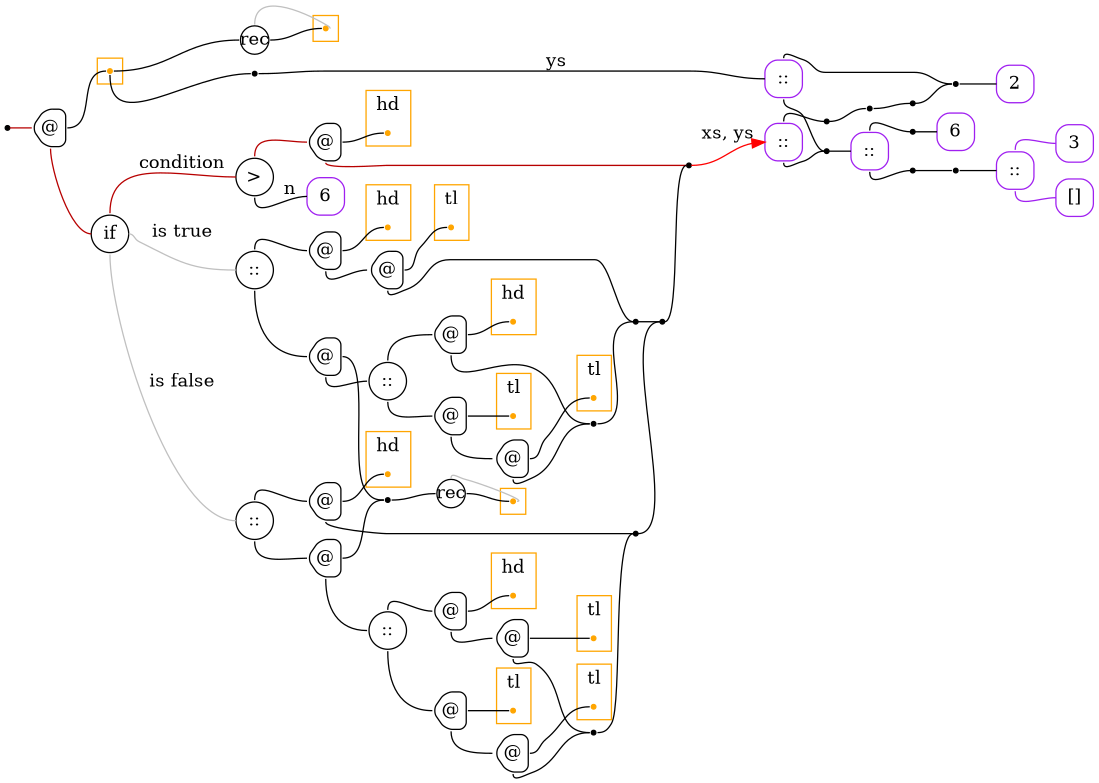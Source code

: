digraph G {
  rankdir=LR;
  edge[arrowhead=none,arrowtail=none];
  node[fixedsize=true,shape=circle]
  size="9.201041666666667,5.219270833333334";
  labeldistance=0;
  nodesep=.175;
  ranksep=.175;

 nd1[shape=point];
 nd362[label="rec",tooltip="nd362-RecurGraph",style=rounded,width=.3,height=.3,color="#000000"];
   subgraph cluster_nd366 {
     graph[style=fill,color="orange"];
     ndcluster_nd366[tooltip="nd366",orientation=90,shape=point,color="orange"];
   };
   nd15[label="2",tooltip="nd15-ConstGraph",style=rounded,orientation=90,shape=square,width=.4,height=.4,color="purple"];
   nd21[label="6",tooltip="nd21-ConstGraph",style=rounded,orientation=90,shape=square,width=.4,height=.4,color="purple"];
   nd27[label="3",tooltip="nd27-ConstGraph",style=rounded,orientation=90,shape=square,width=.4,height=.4,color="purple"];
   nd32[label="[]",tooltip="nd32-ConstEmptyGraph",style=rounded,orientation=90,shape=square,width=.4,height=.4,color="purple"];
   nd540[label="::",tooltip="nd540-ConstListGraph",style=rounded,orientation=90,shape=square,width=.4,height=.4,color="purple"];
   nd546[label="::",tooltip="nd546-ConstListGraph",style=rounded,orientation=90,shape=square,width=.4,height=.4,color="purple"];
   nd552[label="::",tooltip="nd552-ConstListGraph",style=rounded,orientation=90,shape=square,width=.4,height=.4,color="purple"];
 nd556[label="rec",tooltip="nd556-RecurGraph",style=rounded,width=.3,height=.3,color="#000000"];
   subgraph cluster_nd560 {
     graph[style=fill,color="orange"];
     ndcluster_nd560[tooltip="nd560",orientation=90,shape=point,color="orange"];
   };
 nd53[label="@",tooltip="nd53-AppGraph",style=rounded,orientation=90,shape=house,width=.4,height=.4,color="#000000"];
 subgraph cluster_nd55 {
   graph[style=fill,color="orange"];
   ndcluster_nd55[tooltip="nd55",orientation=90,shape=point,color="orange"];
 };
 nd88[label=" ",tooltip="nd88-ContractGraph",style=rounded,orientation=90,shape=point];
   nd701[label="::",tooltip="nd701-ConstListGraph",style=rounded,orientation=90,shape=square,width=.4,height=.4,color="purple"];
 nd704[label=" ",tooltip="nd704-ContractGraph",style=rounded,orientation=90,shape=point];
 nd705[label=" ",tooltip="nd705-ContractGraph",style=rounded,orientation=90,shape=point];
 nd148[label="if",tooltip="nd148-IfGraph",style=rounded,width=.4,height=.4,color="#000000"];
 nd149[label=">",tooltip="nd149-BinOpGraph",style=rounded,width=.4,height=.4,color="#000000"];
 nd150[label="@",tooltip="nd150-AppGraph",style=rounded,orientation=90,shape=house,width=.4,height=.4,color="#000000"];
 subgraph cluster_nd152 {
   graph[style=fill,color="orange",label="hd"];
   ndcluster_nd152[tooltip="nd152",orientation=90,shape=point,color="orange"];
 };
 nd192[label="::",tooltip="nd192-BinOpGraph",style=rounded,width=.4,height=.4,color="#000000"];
 nd193[label="@",tooltip="nd193-AppGraph",style=rounded,orientation=90,shape=house,width=.4,height=.4,color="#000000"];
 subgraph cluster_nd195 {
   graph[style=fill,color="orange",label="hd"];
   ndcluster_nd195[tooltip="nd195",orientation=90,shape=point,color="orange"];
 };
 nd204[label="@",tooltip="nd204-AppGraph",style=rounded,orientation=90,shape=house,width=.4,height=.4,color="#000000"];
 subgraph cluster_nd206 {
   graph[style=fill,color="orange",label="tl"];
   ndcluster_nd206[tooltip="nd206",orientation=90,shape=point,color="orange"];
 };
 nd219[label="@",tooltip="nd219-AppGraph",style=rounded,orientation=90,shape=house,width=.4,height=.4,color="#000000"];
 nd223[label="::",tooltip="nd223-BinOpGraph",style=rounded,width=.4,height=.4,color="#000000"];
 nd224[label="@",tooltip="nd224-AppGraph",style=rounded,orientation=90,shape=house,width=.4,height=.4,color="#000000"];
 subgraph cluster_nd226 {
   graph[style=fill,color="orange",label="hd"];
   ndcluster_nd226[tooltip="nd226",orientation=90,shape=point,color="orange"];
 };
 nd238[label="@",tooltip="nd238-AppGraph",style=rounded,orientation=90,shape=house,width=.4,height=.4,color="#000000"];
 subgraph cluster_nd240 {
   graph[style=fill,color="orange",label="tl"];
   ndcluster_nd240[tooltip="nd240",orientation=90,shape=point,color="orange"];
 };
 nd249[label="@",tooltip="nd249-AppGraph",style=rounded,orientation=90,shape=house,width=.4,height=.4,color="#000000"];
 subgraph cluster_nd251 {
   graph[style=fill,color="orange",label="tl"];
   ndcluster_nd251[tooltip="nd251",orientation=90,shape=point,color="orange"];
 };
 nd264[label=" ",tooltip="nd264-ContractGraph",style=rounded,orientation=90,shape=point];
 nd267[label=" ",tooltip="nd267-ContractGraph",style=rounded,orientation=90,shape=point];
 nd269[label="::",tooltip="nd269-BinOpGraph",style=rounded,width=.4,height=.4,color="#000000"];
 nd270[label="@",tooltip="nd270-AppGraph",style=rounded,orientation=90,shape=house,width=.4,height=.4,color="#000000"];
 subgraph cluster_nd272 {
   graph[style=fill,color="orange",label="hd"];
   ndcluster_nd272[tooltip="nd272",orientation=90,shape=point,color="orange"];
 };
 nd284[label="@",tooltip="nd284-AppGraph",style=rounded,orientation=90,shape=house,width=.4,height=.4,color="#000000"];
 nd288[label="::",tooltip="nd288-BinOpGraph",style=rounded,width=.4,height=.4,color="#000000"];
 nd289[label="@",tooltip="nd289-AppGraph",style=rounded,orientation=90,shape=house,width=.4,height=.4,color="#000000"];
 subgraph cluster_nd291 {
   graph[style=fill,color="orange",label="hd"];
   ndcluster_nd291[tooltip="nd291",orientation=90,shape=point,color="orange"];
 };
 nd300[label="@",tooltip="nd300-AppGraph",style=rounded,orientation=90,shape=house,width=.4,height=.4,color="#000000"];
 subgraph cluster_nd302 {
   graph[style=fill,color="orange",label="tl"];
   ndcluster_nd302[tooltip="nd302",orientation=90,shape=point,color="orange"];
 };
 nd315[label="@",tooltip="nd315-AppGraph",style=rounded,orientation=90,shape=house,width=.4,height=.4,color="#000000"];
 subgraph cluster_nd317 {
   graph[style=fill,color="orange",label="tl"];
   ndcluster_nd317[tooltip="nd317",orientation=90,shape=point,color="orange"];
 };
 nd326[label="@",tooltip="nd326-AppGraph",style=rounded,orientation=90,shape=house,width=.4,height=.4,color="#000000"];
 subgraph cluster_nd328 {
   graph[style=fill,color="orange",label="tl"];
   ndcluster_nd328[tooltip="nd328",orientation=90,shape=point,color="orange"];
 };
 nd341[label=" ",tooltip="nd341-ContractGraph",style=rounded,orientation=90,shape=point];
 nd344[label=" ",tooltip="nd344-ContractGraph",style=rounded,orientation=90,shape=point];
 nd346[label=" ",tooltip="nd346-ContractGraph",style=rounded,orientation=90,shape=point];
 nd347[label=" ",tooltip="nd347-ContractGraph",style=rounded,orientation=90,shape=point];
 nd348[label=" ",tooltip="nd348-ContractGraph",style=rounded,orientation=90,shape=point];
 nd712[label=" ",tooltip="nd712-ContractGraph",style=rounded,orientation=90,shape=point];
 nd724[label=" ",tooltip="nd724-ContractGraph",style=rounded,orientation=90,shape=point];
 nd734[label=" ",tooltip="nd734-ContractGraph",style=rounded,orientation=90,shape=point];
 nd752[label=" ",tooltip="nd752-ContractGraph",style=rounded,orientation=90,shape=point];
 nd761[label=" ",tooltip="nd761-ContractGraph",style=rounded,orientation=90,shape=point];
 nd762[label=" ",tooltip="nd762-ContractGraph",style=rounded,orientation=90,shape=point];
   nd767[label="6",tooltip="nd767-ConstGraph",style=rounded,orientation=90,shape=square,width=.4,height=.4,color="purple"];

  nd540->nd27[tailport=n,headport=w,color=purple,arrowhead=none,arrowtail=none];
  nd540->nd32[tailport=s,headport=w,color=purple,arrowhead=none,arrowtail=none];
  nd546->nd761[tailport=n,headport=w];
  nd546->nd762[tailport=s,headport=w];
  nd552->nd704[tailport=n,headport=w];
  nd552->nd705[tailport=s,headport=w];
  ndcluster_nd55->nd362[tailport=e,headport=w,color=black,arrowhead=none,arrowtail=none];
  ndcluster_nd55->nd88[tailport=s,headport=w];
  nd53->ndcluster_nd55[tailport=e,headport=w];
  nd1->nd53[tailport=e,headport=w,color="#b70000",arrowhead=none,arrowtail=none];
  nd150->ndcluster_nd152[tailport=e,headport=w];
  nd149->nd767[label="n",tailport=s,headport=w];
  nd149->nd150[tailport=n,headport=w,color="#b70000",arrowhead=none,arrowtail=none];
  nd150->nd348[tailport=s,headport=w,color="#b70000",arrowhead=none,arrowtail=none];
  nd204->ndcluster_nd206[tailport=e,headport=w];
  nd193->ndcluster_nd195[tailport=e,headport=w];
  nd193->nd204[tailport=s,headport=w];
  nd224->ndcluster_nd226[tailport=e,headport=w];
  nd249->ndcluster_nd251[tailport=e,headport=w];
  nd238->ndcluster_nd240[tailport=e,headport=w];
  nd238->nd249[tailport=s,headport=w];
  nd223->nd224[tailport=n,headport=w];
  nd223->nd238[tailport=s,headport=w];
  nd249->nd264[tailport=s,headport=w];
  nd224->nd264[tailport=s,headport=w];
  nd219->nd346[tailport=e,headport=w];
  nd219->nd223[tailport=s,headport=w];
  nd192->nd193[tailport=n,headport=w];
  nd192->nd219[tailport=s,headport=w];
  nd264->nd267[tailport=e,headport=w];
  nd204->nd267[tailport=s,headport=w];
  nd270->ndcluster_nd272[tailport=e,headport=w];
  nd300->ndcluster_nd302[tailport=e,headport=w];
  nd289->ndcluster_nd291[tailport=e,headport=w];
  nd289->nd300[tailport=s,headport=w];
  nd326->ndcluster_nd328[tailport=e,headport=w];
  nd315->ndcluster_nd317[tailport=e,headport=w];
  nd315->nd326[tailport=s,headport=w];
  nd288->nd289[tailport=n,headport=w];
  nd288->nd315[tailport=s,headport=w];
  nd326->nd341[tailport=s,headport=w];
  nd300->nd341[tailport=s,headport=w];
  nd284->nd346[tailport=e,headport=w];
  nd284->nd288[tailport=s,headport=w];
  nd269->nd270[tailport=n,headport=w];
  nd269->nd284[tailport=s,headport=w];
  nd341->nd344[tailport=e,headport=w];
  nd270->nd344[tailport=s,headport=w];
  nd148->nd149[label="condition",tailport=n,headport=w,color="#b70000",arrowhead=none,arrowtail=none];
  nd148->nd192[label="is true",tailport=e,headport=w,color=grey,arrowhead=none,arrowtail=none];
  nd148->nd269[label="is false",tailport=s,headport=w,color=grey,arrowhead=none,arrowtail=none];
  nd344->nd347[tailport=e,headport=w];
  nd267->nd347[tailport=e,headport=w];
  nd347->nd348[tailport=e,headport=w];
  nd53->nd148[label="",tailport=s,headport=w,color="#b70000",arrowhead=none,arrowtail=none];
  nd348->nd701[label="xs, ys",tailport=e,headport=w,color=red,arrowhead=normal];
  nd346->nd556[tailport=e,headport=w,color=black,arrowhead=none,arrowtail=none];
  nd88->nd552[label="ys",tailport=e,headport=w];
  nd362->ndcluster_nd366[dir=back,headport=e,tailport=n,color=grey,arrowhead=none,arrowtail=none];
  nd362->ndcluster_nd366[tailport=e,headport=w];
  nd761->nd21[tailport=e,headport=w];
  nd734->nd540[tailport=e,headport=w];
  nd704->nd15[tailport=e,headport=w];
  nd705->nd546[tailport=e,headport=w];
  nd556->ndcluster_nd560[dir=back,headport=e,tailport=n,color=grey,arrowhead=none,arrowtail=none];
  nd556->ndcluster_nd560[tailport=e,headport=w];
  nd701->nd752[tailport=n,headport=w];
  nd701->nd705[tailport=s,headport=w];
  nd712->nd704[tailport=e,headport=w];
  nd724->nd712[tailport=e,headport=w];
  nd752->nd724[tailport=e,headport=w];
  nd762->nd734[tailport=e,headport=w];
}